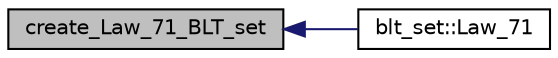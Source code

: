 digraph "create_Law_71_BLT_set"
{
  edge [fontname="Helvetica",fontsize="10",labelfontname="Helvetica",labelfontsize="10"];
  node [fontname="Helvetica",fontsize="10",shape=record];
  rankdir="LR";
  Node3137 [label="create_Law_71_BLT_set",height=0.2,width=0.4,color="black", fillcolor="grey75", style="filled", fontcolor="black"];
  Node3137 -> Node3138 [dir="back",color="midnightblue",fontsize="10",style="solid",fontname="Helvetica"];
  Node3138 [label="blt_set::Law_71",height=0.2,width=0.4,color="black", fillcolor="white", style="filled",URL="$d1/d3d/classblt__set.html#afbcce98baadca785326b61dbe9434938"];
}
